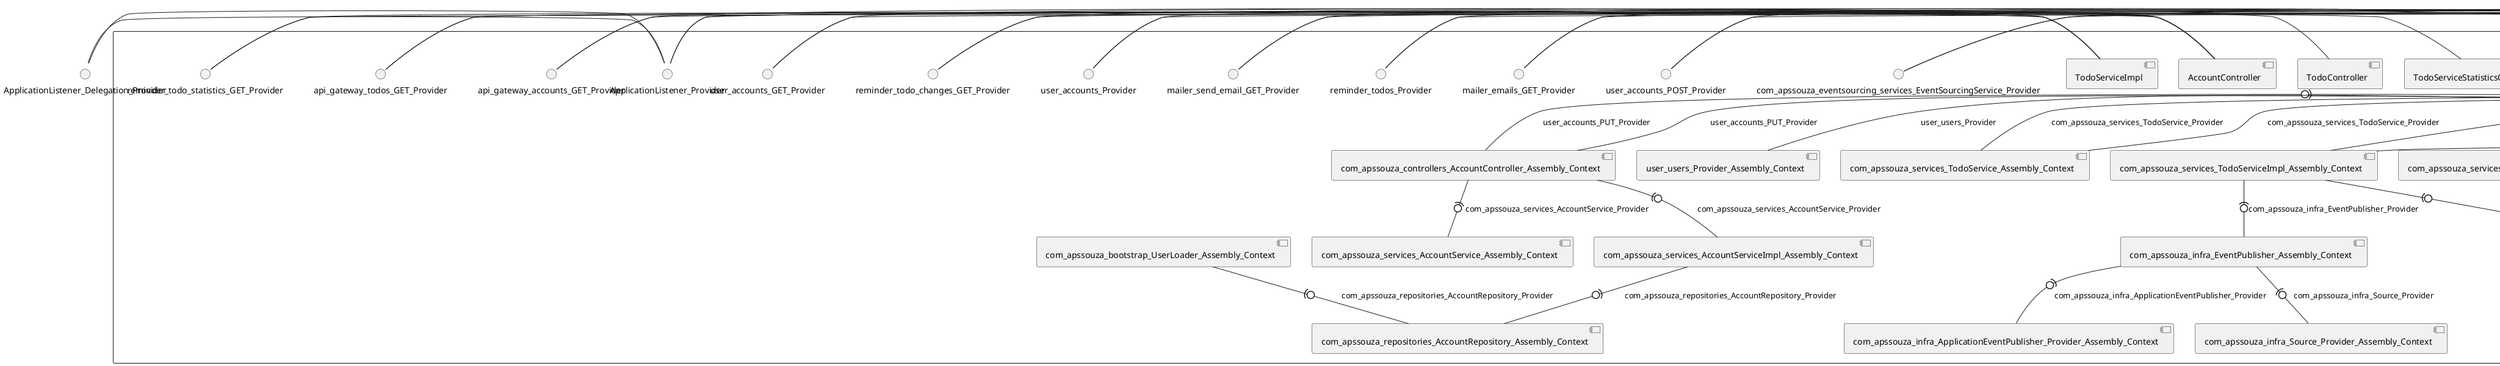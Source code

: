 @startuml
skinparam fixCircleLabelOverlapping true
() ApplicationListener_Delegation_Provider
() api_gateway_accounts_GET_Delegation_Provider
() api_gateway_todos_GET_Delegation_Provider
() com_apssouza_eventsourcing_services_EventSourcingService_Delegation_Provider
() mailer_emails_GET_Delegation_Provider
() mailer_send_email_GET_Delegation_Provider
() reminder_todo_changes_GET_Delegation_Provider
() reminder_todo_statistics_GET_Delegation_Provider
() reminder_todos_Delegation_Provider
() user_accounts_Delegation_Provider
() user_accounts_GET_Delegation_Provider
() user_accounts_POST_Delegation_Provider
component null {
ApplicationListener_Delegation_Provider - ApplicationListener_Provider
ApplicationListener_Provider - [AccountController]
ApplicationListener_Delegation_Provider - ApplicationListener_Provider
ApplicationListener_Provider - [TodoServiceImpl]
api_gateway_accounts_GET_Delegation_Provider - api_gateway_accounts_GET_Provider
api_gateway_accounts_GET_Provider - [TodoServiceImpl]
api_gateway_todos_GET_Delegation_Provider - api_gateway_todos_GET_Provider
api_gateway_todos_GET_Provider - [TodoServiceImpl]
[com_apssouza_mailservice_controllers_NotifyController_Assembly_Context] -(0- [com_apssouza_eventsourcing_commands_EmailCommandHandler_Assembly_Context] : com_apssouza_eventsourcing_commands_EmailCommandHandler_Provider
[com_apssouza_eventsourcing_services_EventSourcingServiceImpl_Assembly_Context] -(0- [com_apssouza_eventsourcing_eventstore_EventSerializer_Assembly_Context] : com_apssouza_eventsourcing_eventstore_EventSerializer_Provider
[com_apssouza_eventsourcing_services_EventSourcingServiceImpl_Assembly_Context] -(0- [com_apssouza_eventsourcing_eventstore_EventStoreRepository_Assembly_Context] : com_apssouza_eventsourcing_eventstore_EventStoreRepository_Provider
[com_apssouza_eventsourcing_services_EventSourcingServiceImpl_Assembly_Context] -(0- [com_apssouza_eventsourcing_services_ApplicationEventPublisher_Provider_Assembly_Context] : com_apssouza_eventsourcing_services_ApplicationEventPublisher_Provider
com_apssouza_eventsourcing_services_EventSourcingService_Delegation_Provider - com_apssouza_eventsourcing_services_EventSourcingService_Provider
com_apssouza_eventsourcing_services_EventSourcingService_Provider - [EventSourcingServiceImpl]
[com_apssouza_infra_EventPublisher_Assembly_Context] -(0- [com_apssouza_infra_ApplicationEventPublisher_Provider_Assembly_Context] : com_apssouza_infra_ApplicationEventPublisher_Provider
[com_apssouza_services_TodoServiceImpl_Assembly_Context] -(0- [com_apssouza_infra_EventPublisher_Assembly_Context] : com_apssouza_infra_EventPublisher_Provider
[com_apssouza_infra_EventPublisher_Assembly_Context] -(0- [com_apssouza_infra_Source_Provider_Assembly_Context] : com_apssouza_infra_Source_Provider
[com_apssouza_mailservice_controllers_EmailController_Assembly_Context] -(0- [com_apssouza_mailservice_repository_EmailRepository_Assembly_Context] : com_apssouza_mailservice_repository_EmailRepository_Provider
[com_apssouza_controllers_TodoServiceStatisticsController_Assembly_Context] -(0- [com_apssouza_monitors_TodoServiceMethodInvokedStore_Assembly_Context] : com_apssouza_monitors_TodoServiceMethodInvokedStore_Provider
[com_apssouza_controllers_TodoChangesController_Assembly_Context] -(0- [com_apssouza_monitors_TodoStoreEventChanges_Assembly_Context] : com_apssouza_monitors_TodoStoreEventChanges_Provider
[com_apssouza_bootstrap_UserLoader_Assembly_Context] -(0- [com_apssouza_repositories_AccountRepository_Assembly_Context] : com_apssouza_repositories_AccountRepository_Provider
[com_apssouza_services_AccountServiceImpl_Assembly_Context] -(0- [com_apssouza_repositories_AccountRepository_Assembly_Context] : com_apssouza_repositories_AccountRepository_Provider
[com_apssouza_bootstrap_TodoLoader_Assembly_Context] -(0- [com_apssouza_repositories_TodoRepository_Assembly_Context] : com_apssouza_repositories_TodoRepository_Provider
[com_apssouza_services_TodoServiceImpl_Assembly_Context] -(0- [com_apssouza_repositories_TodoRepository_Assembly_Context] : com_apssouza_repositories_TodoRepository_Provider
[com_apssouza_controllers_AccountController_Assembly_Context] -(0- [com_apssouza_services_AccountService_Assembly_Context] : com_apssouza_services_AccountService_Provider
[com_apssouza_controllers_AccountController_Assembly_Context] -(0- [com_apssouza_services_AccountServiceImpl_Assembly_Context] : com_apssouza_services_AccountService_Provider
[com_apssouza_controllers_UserController_Assembly_Context] -(0- [com_apssouza_services_TodoService_Assembly_Context] : com_apssouza_services_TodoService_Provider
[com_apssouza_controllers_TodoController_Assembly_Context] -(0- [com_apssouza_services_TodoServiceImpl_Assembly_Context] : com_apssouza_services_TodoService_Provider
[com_apssouza_controllers_TodoController_Assembly_Context] -(0- [com_apssouza_services_TodoService_Assembly_Context] : com_apssouza_services_TodoService_Provider
[com_apssouza_controllers_UserController_Assembly_Context] -(0- [com_apssouza_services_TodoServiceImpl_Assembly_Context] : com_apssouza_services_TodoService_Provider
[com_apssouza_controllers_UserController_Assembly_Context] -(0- [com_apssouza_services_UserServiceImpl_Assembly_Context] : com_apssouza_services_UserService_Provider
[com_apssouza_controllers_UserController_Assembly_Context] -(0- [com_apssouza_services_UserService_Assembly_Context] : com_apssouza_services_UserService_Provider
mailer_emails_GET_Delegation_Provider - mailer_emails_GET_Provider
mailer_emails_GET_Provider - [EmailController]
mailer_send_email_GET_Delegation_Provider - mailer_send_email_GET_Provider
mailer_send_email_GET_Provider - [NotifyController]
reminder_todo_changes_GET_Delegation_Provider - reminder_todo_changes_GET_Provider
reminder_todo_changes_GET_Provider - [TodoChangesController]
reminder_todo_statistics_GET_Delegation_Provider - reminder_todo_statistics_GET_Provider
reminder_todo_statistics_GET_Provider - [TodoServiceStatisticsController]
reminder_todos_Delegation_Provider - reminder_todos_Provider
reminder_todos_Provider - [TodoController]
user_accounts_Delegation_Provider - user_accounts_Provider
user_accounts_Provider - [AccountController]
user_accounts_GET_Delegation_Provider - user_accounts_GET_Provider
user_accounts_GET_Provider - [AccountController]
user_accounts_POST_Delegation_Provider - user_accounts_POST_Provider
user_accounts_POST_Provider - [AccountController]
[UserClient_Assembly_Context] -(0- [com_apssouza_controllers_AccountController_Assembly_Context] : user_accounts_PUT_Provider
[com_apssouza_clients_UserClient_Assembly_Context] -(0- [com_apssouza_controllers_AccountController_Assembly_Context] : user_accounts_PUT_Provider
[UserClient_Assembly_Context] -(0- [user_users_Provider_Assembly_Context] : user_users_Provider
[AccountController_Assembly_Context] [[apssouza22-java-microservice.repository#_j1mdJL8UEe6edf82NUiSCg]]
[EmailController_Assembly_Context] [[apssouza22-java-microservice.repository#_j1mdJL8UEe6edf82NUiSCg]]
[EventSourcingServiceImpl_Assembly_Context] [[apssouza22-java-microservice.repository#_j1mdJL8UEe6edf82NUiSCg]]
[NotifyController_Assembly_Context] [[apssouza22-java-microservice.repository#_j1mdJL8UEe6edf82NUiSCg]]
[TodoChangesController_Assembly_Context] [[apssouza22-java-microservice.repository#_j1mdJL8UEe6edf82NUiSCg]]
[TodoController_Assembly_Context] [[apssouza22-java-microservice.repository#_j1mdJL8UEe6edf82NUiSCg]]
[TodoServiceImpl_Assembly_Context] [[apssouza22-java-microservice.repository#_j1mdJL8UEe6edf82NUiSCg]]
[TodoServiceStatisticsController_Assembly_Context] [[apssouza22-java-microservice.repository#_j1mdJL8UEe6edf82NUiSCg]]
[TodoSocketController_Assembly_Context] [[apssouza22-java-microservice.repository#_j1mdJL8UEe6edf82NUiSCg]]
[UserClient_Assembly_Context] [[apssouza22-java-microservice.repository#_j1mdJL8UEe6edf82NUiSCg]]
[com_apssouza_bootstrap_TodoLoader_Assembly_Context] [[apssouza22-java-microservice.repository#_j1mdJL8UEe6edf82NUiSCg]]
[com_apssouza_bootstrap_UserLoader_Assembly_Context] [[apssouza22-java-microservice.repository#_j1mdJL8UEe6edf82NUiSCg]]
[com_apssouza_clients_UserClient_Assembly_Context] [[apssouza22-java-microservice.repository#_j1mdJL8UEe6edf82NUiSCg]]
[com_apssouza_controllers_AccountController_Assembly_Context] [[apssouza22-java-microservice.repository#_j1mdJL8UEe6edf82NUiSCg]]
[com_apssouza_controllers_TodoChangesController_Assembly_Context] [[apssouza22-java-microservice.repository#_j1mdJL8UEe6edf82NUiSCg]]
[com_apssouza_controllers_TodoController_Assembly_Context] [[apssouza22-java-microservice.repository#_j1mdJL8UEe6edf82NUiSCg]]
[com_apssouza_controllers_TodoServiceStatisticsController_Assembly_Context] [[apssouza22-java-microservice.repository#_j1mdJL8UEe6edf82NUiSCg]]
[com_apssouza_controllers_UserController_Assembly_Context] [[apssouza22-java-microservice.repository#_j1mdJL8UEe6edf82NUiSCg]]
[com_apssouza_eventsourcing_commands_EmailCommandHandler_Assembly_Context] [[apssouza22-java-microservice.repository#_j1mdJL8UEe6edf82NUiSCg]]
[com_apssouza_eventsourcing_eventstore_EventSerializer_Assembly_Context] [[apssouza22-java-microservice.repository#_j1mdJL8UEe6edf82NUiSCg]]
[com_apssouza_eventsourcing_eventstore_EventStoreRepository_Assembly_Context] [[apssouza22-java-microservice.repository#_j1mdJL8UEe6edf82NUiSCg]]
[com_apssouza_eventsourcing_services_ApplicationEventPublisher_Provider_Assembly_Context] [[apssouza22-java-microservice.repository#_j1mdJL8UEe6edf82NUiSCg]]
[com_apssouza_eventsourcing_services_EventSourcingServiceImpl_Assembly_Context] [[apssouza22-java-microservice.repository#_j1mdJL8UEe6edf82NUiSCg]]
[com_apssouza_infra_ApplicationEventPublisher_Provider_Assembly_Context] [[apssouza22-java-microservice.repository#_j1mdJL8UEe6edf82NUiSCg]]
[com_apssouza_infra_EventPublisher_Assembly_Context] [[apssouza22-java-microservice.repository#_j1mdJL8UEe6edf82NUiSCg]]
[com_apssouza_infra_Source_Provider_Assembly_Context] [[apssouza22-java-microservice.repository#_j1mdJL8UEe6edf82NUiSCg]]
[com_apssouza_integrations_socket_TodoSocketController_Assembly_Context] [[apssouza22-java-microservice.repository#_j1mdJL8UEe6edf82NUiSCg]]
[com_apssouza_mailservice_controllers_EmailController_Assembly_Context] [[apssouza22-java-microservice.repository#_j1mdJL8UEe6edf82NUiSCg]]
[com_apssouza_mailservice_controllers_NotifyController_Assembly_Context] [[apssouza22-java-microservice.repository#_j1mdJL8UEe6edf82NUiSCg]]
[com_apssouza_mailservice_repository_EmailRepository_Assembly_Context] [[apssouza22-java-microservice.repository#_j1mdJL8UEe6edf82NUiSCg]]
[com_apssouza_monitors_TodoServiceMethodInvokedStore_Assembly_Context] [[apssouza22-java-microservice.repository#_j1mdJL8UEe6edf82NUiSCg]]
[com_apssouza_monitors_TodoStoreEventChanges_Assembly_Context] [[apssouza22-java-microservice.repository#_j1mdJL8UEe6edf82NUiSCg]]
[com_apssouza_repositories_AccountRepository_Assembly_Context] [[apssouza22-java-microservice.repository#_j1mdJL8UEe6edf82NUiSCg]]
[com_apssouza_repositories_TodoRepository_Assembly_Context] [[apssouza22-java-microservice.repository#_j1mdJL8UEe6edf82NUiSCg]]
[com_apssouza_services_AccountServiceImpl_Assembly_Context] [[apssouza22-java-microservice.repository#_j1mdJL8UEe6edf82NUiSCg]]
[com_apssouza_services_AccountService_Assembly_Context] [[apssouza22-java-microservice.repository#_j1mdJL8UEe6edf82NUiSCg]]
[com_apssouza_services_TodoServiceImpl_Assembly_Context] [[apssouza22-java-microservice.repository#_j1mdJL8UEe6edf82NUiSCg]]
[com_apssouza_services_TodoService_Assembly_Context] [[apssouza22-java-microservice.repository#_j1mdJL8UEe6edf82NUiSCg]]
[com_apssouza_services_UserServiceImpl_Assembly_Context] [[apssouza22-java-microservice.repository#_j1mdJL8UEe6edf82NUiSCg]]
[com_apssouza_services_UserService_Assembly_Context] [[apssouza22-java-microservice.repository#_j1mdJL8UEe6edf82NUiSCg]]
[user_users_Provider_Assembly_Context] [[apssouza22-java-microservice.repository#_j1mdJL8UEe6edf82NUiSCg]]
}

@enduml
